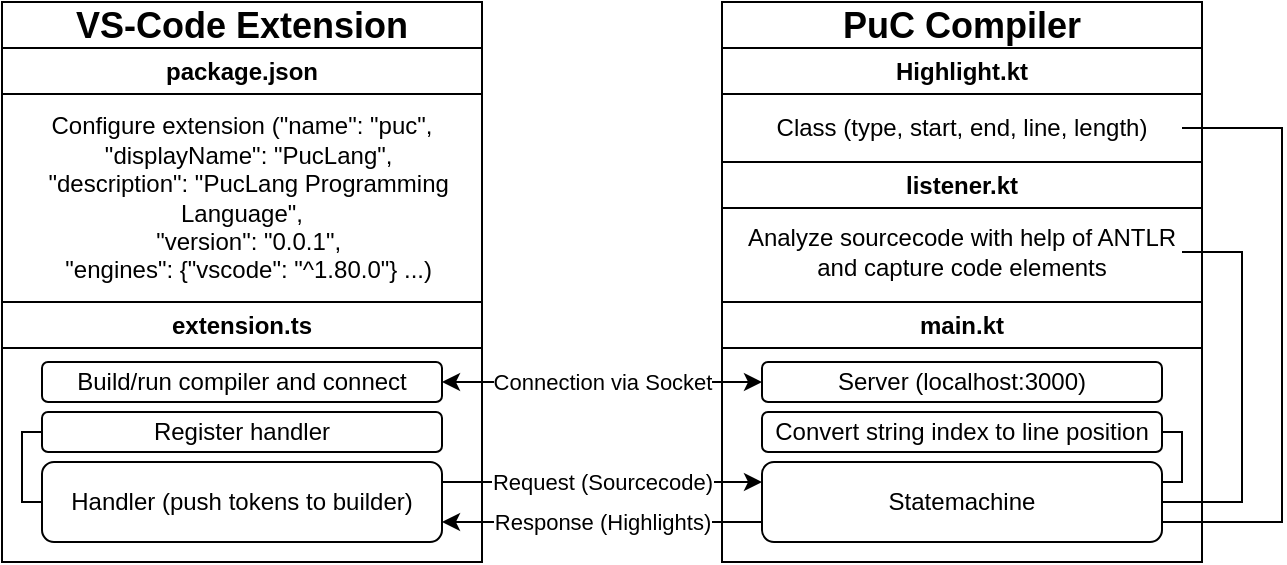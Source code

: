 <mxfile version="21.6.1" type="device">
  <diagram name="Seite-1" id="TG1YhUxTqGzAMKzzDfoQ">
    <mxGraphModel dx="823" dy="494" grid="1" gridSize="10" guides="1" tooltips="1" connect="1" arrows="1" fold="1" page="1" pageScale="1" pageWidth="827" pageHeight="1169" math="0" shadow="0">
      <root>
        <mxCell id="0" />
        <mxCell id="1" parent="0" />
        <mxCell id="qrsHivyOD9jfsJHmiuFn-7" value="Request (Sourcecode)" style="endArrow=classic;html=1;rounded=0;exitX=1;exitY=0.25;exitDx=0;exitDy=0;entryX=0;entryY=0.25;entryDx=0;entryDy=0;" parent="1" source="qrsHivyOD9jfsJHmiuFn-24" target="qrsHivyOD9jfsJHmiuFn-25" edge="1">
          <mxGeometry width="50" height="50" relative="1" as="geometry">
            <mxPoint x="370" y="510" as="sourcePoint" />
            <mxPoint x="570" y="510" as="targetPoint" />
          </mxGeometry>
        </mxCell>
        <mxCell id="qrsHivyOD9jfsJHmiuFn-10" value="Response (Highlights)" style="endArrow=classic;html=1;rounded=0;entryX=1;entryY=0.75;entryDx=0;entryDy=0;exitX=0;exitY=0.75;exitDx=0;exitDy=0;" parent="1" source="qrsHivyOD9jfsJHmiuFn-25" target="qrsHivyOD9jfsJHmiuFn-24" edge="1">
          <mxGeometry width="50" height="50" relative="1" as="geometry">
            <mxPoint x="580" y="510" as="sourcePoint" />
            <mxPoint x="380" y="500" as="targetPoint" />
          </mxGeometry>
        </mxCell>
        <mxCell id="qrsHivyOD9jfsJHmiuFn-12" value="&lt;font style=&quot;font-size: 18px;&quot;&gt;VS-Code Extension&lt;/font&gt;" style="swimlane;whiteSpace=wrap;html=1;" parent="1" vertex="1">
          <mxGeometry x="160" y="280" width="240" height="280" as="geometry" />
        </mxCell>
        <mxCell id="qrsHivyOD9jfsJHmiuFn-14" value="extension.ts" style="swimlane;whiteSpace=wrap;html=1;" parent="qrsHivyOD9jfsJHmiuFn-12" vertex="1">
          <mxGeometry y="150" width="240" height="130" as="geometry" />
        </mxCell>
        <mxCell id="qrsHivyOD9jfsJHmiuFn-2" value="Build/run compiler and connect" style="rounded=1;whiteSpace=wrap;html=1;" parent="qrsHivyOD9jfsJHmiuFn-14" vertex="1">
          <mxGeometry x="20" y="30" width="200" height="20" as="geometry" />
        </mxCell>
        <mxCell id="qrsHivyOD9jfsJHmiuFn-24" value="Handler (push tokens to builder)" style="rounded=1;whiteSpace=wrap;html=1;" parent="qrsHivyOD9jfsJHmiuFn-14" vertex="1">
          <mxGeometry x="20" y="80" width="200" height="40" as="geometry" />
        </mxCell>
        <mxCell id="DEdIGv1iFp8kHGnSPot3-1" value="Register handler" style="rounded=1;whiteSpace=wrap;html=1;" vertex="1" parent="qrsHivyOD9jfsJHmiuFn-14">
          <mxGeometry x="20" y="55" width="200" height="20" as="geometry" />
        </mxCell>
        <mxCell id="DEdIGv1iFp8kHGnSPot3-14" value="" style="endArrow=none;html=1;rounded=0;entryX=0;entryY=0.5;entryDx=0;entryDy=0;exitX=0;exitY=0.5;exitDx=0;exitDy=0;" edge="1" parent="qrsHivyOD9jfsJHmiuFn-14" source="qrsHivyOD9jfsJHmiuFn-24" target="DEdIGv1iFp8kHGnSPot3-1">
          <mxGeometry width="50" height="50" relative="1" as="geometry">
            <mxPoint x="-10" y="220" as="sourcePoint" />
            <mxPoint x="40" y="170" as="targetPoint" />
            <Array as="points">
              <mxPoint x="10" y="100" />
              <mxPoint x="10" y="65" />
            </Array>
          </mxGeometry>
        </mxCell>
        <mxCell id="qrsHivyOD9jfsJHmiuFn-15" value="package.json" style="swimlane;whiteSpace=wrap;html=1;" parent="qrsHivyOD9jfsJHmiuFn-12" vertex="1">
          <mxGeometry y="23" width="240" height="127" as="geometry" />
        </mxCell>
        <mxCell id="qrsHivyOD9jfsJHmiuFn-32" value="Configure extension (&quot;name&quot;: &quot;puc&quot;,&lt;div&gt;&amp;nbsp; &quot;displayName&quot;: &quot;PucLang&quot;,&lt;/div&gt;&lt;div&gt;&amp;nbsp; &quot;description&quot;: &quot;PucLang Programming Language&quot;,&lt;/div&gt;&lt;div&gt;&amp;nbsp; &quot;version&quot;: &quot;0.0.1&quot;,&lt;/div&gt;&lt;div&gt;&amp;nbsp; &quot;engines&quot;: {&lt;span style=&quot;background-color: initial;&quot;&gt;&quot;vscode&quot;: &quot;^1.80.0&quot;&lt;/span&gt;&lt;span style=&quot;background-color: initial;&quot;&gt;} ...)&lt;/span&gt;&lt;/div&gt;" style="text;html=1;strokeColor=none;fillColor=none;align=center;verticalAlign=middle;whiteSpace=wrap;rounded=0;" parent="qrsHivyOD9jfsJHmiuFn-15" vertex="1">
          <mxGeometry x="10" y="30" width="220" height="90" as="geometry" />
        </mxCell>
        <mxCell id="qrsHivyOD9jfsJHmiuFn-13" value="&lt;font style=&quot;font-size: 18px;&quot;&gt;PuC Compiler&lt;/font&gt;" style="swimlane;whiteSpace=wrap;html=1;" parent="1" vertex="1">
          <mxGeometry x="520" y="280" width="240" height="280" as="geometry" />
        </mxCell>
        <mxCell id="qrsHivyOD9jfsJHmiuFn-16" value="listener.kt" style="swimlane;whiteSpace=wrap;html=1;" parent="qrsHivyOD9jfsJHmiuFn-13" vertex="1">
          <mxGeometry y="80" width="240" height="73" as="geometry" />
        </mxCell>
        <mxCell id="qrsHivyOD9jfsJHmiuFn-29" value="Analyze sourcecode with help of ANTLR and capture code elements" style="text;html=1;strokeColor=none;fillColor=none;align=center;verticalAlign=middle;whiteSpace=wrap;rounded=0;" parent="qrsHivyOD9jfsJHmiuFn-16" vertex="1">
          <mxGeometry x="10" y="30" width="220" height="30" as="geometry" />
        </mxCell>
        <mxCell id="qrsHivyOD9jfsJHmiuFn-22" value="main.kt" style="swimlane;whiteSpace=wrap;html=1;" parent="qrsHivyOD9jfsJHmiuFn-13" vertex="1">
          <mxGeometry y="150" width="240" height="130" as="geometry" />
        </mxCell>
        <mxCell id="qrsHivyOD9jfsJHmiuFn-1" value="&lt;div&gt;Server (localhost:3000)&lt;/div&gt;" style="rounded=1;whiteSpace=wrap;html=1;" parent="qrsHivyOD9jfsJHmiuFn-22" vertex="1">
          <mxGeometry x="20" y="30" width="200" height="20" as="geometry" />
        </mxCell>
        <mxCell id="qrsHivyOD9jfsJHmiuFn-25" value="Statemachine" style="rounded=1;whiteSpace=wrap;html=1;" parent="qrsHivyOD9jfsJHmiuFn-22" vertex="1">
          <mxGeometry x="20" y="80" width="200" height="40" as="geometry" />
        </mxCell>
        <mxCell id="DEdIGv1iFp8kHGnSPot3-10" value="Convert string index to line position" style="rounded=1;whiteSpace=wrap;html=1;" vertex="1" parent="qrsHivyOD9jfsJHmiuFn-22">
          <mxGeometry x="20" y="55" width="200" height="20" as="geometry" />
        </mxCell>
        <mxCell id="DEdIGv1iFp8kHGnSPot3-13" value="" style="endArrow=none;html=1;rounded=0;entryX=1;entryY=0.5;entryDx=0;entryDy=0;exitX=1;exitY=0.25;exitDx=0;exitDy=0;" edge="1" parent="qrsHivyOD9jfsJHmiuFn-22" source="qrsHivyOD9jfsJHmiuFn-25" target="DEdIGv1iFp8kHGnSPot3-10">
          <mxGeometry width="50" height="50" relative="1" as="geometry">
            <mxPoint x="160" y="230" as="sourcePoint" />
            <mxPoint x="210" y="180" as="targetPoint" />
            <Array as="points">
              <mxPoint x="230" y="90" />
              <mxPoint x="230" y="65" />
            </Array>
          </mxGeometry>
        </mxCell>
        <mxCell id="DEdIGv1iFp8kHGnSPot3-7" value="Highlight.kt" style="swimlane;whiteSpace=wrap;html=1;" vertex="1" parent="qrsHivyOD9jfsJHmiuFn-13">
          <mxGeometry y="23" width="240" height="57" as="geometry" />
        </mxCell>
        <mxCell id="DEdIGv1iFp8kHGnSPot3-9" value="Class (type, start, end, line, length)" style="text;html=1;strokeColor=none;fillColor=none;align=center;verticalAlign=middle;whiteSpace=wrap;rounded=0;" vertex="1" parent="DEdIGv1iFp8kHGnSPot3-7">
          <mxGeometry x="10" y="30" width="220" height="20" as="geometry" />
        </mxCell>
        <mxCell id="DEdIGv1iFp8kHGnSPot3-11" value="" style="endArrow=none;html=1;rounded=0;entryX=1;entryY=0.5;entryDx=0;entryDy=0;exitX=1;exitY=0.75;exitDx=0;exitDy=0;" edge="1" parent="qrsHivyOD9jfsJHmiuFn-13" source="qrsHivyOD9jfsJHmiuFn-25" target="DEdIGv1iFp8kHGnSPot3-9">
          <mxGeometry width="50" height="50" relative="1" as="geometry">
            <mxPoint x="230" y="360" as="sourcePoint" />
            <mxPoint x="280" y="310" as="targetPoint" />
            <Array as="points">
              <mxPoint x="280" y="260" />
              <mxPoint x="280" y="63" />
            </Array>
          </mxGeometry>
        </mxCell>
        <mxCell id="DEdIGv1iFp8kHGnSPot3-12" value="" style="endArrow=none;html=1;rounded=0;entryX=1;entryY=0.5;entryDx=0;entryDy=0;exitX=1;exitY=0.5;exitDx=0;exitDy=0;" edge="1" parent="qrsHivyOD9jfsJHmiuFn-13" source="qrsHivyOD9jfsJHmiuFn-25" target="qrsHivyOD9jfsJHmiuFn-29">
          <mxGeometry width="50" height="50" relative="1" as="geometry">
            <mxPoint x="140" y="390" as="sourcePoint" />
            <mxPoint x="190" y="340" as="targetPoint" />
            <Array as="points">
              <mxPoint x="260" y="250" />
              <mxPoint x="260" y="125" />
            </Array>
          </mxGeometry>
        </mxCell>
        <mxCell id="qrsHivyOD9jfsJHmiuFn-23" value="Connection via Socket" style="endArrow=classic;startArrow=classic;html=1;rounded=0;entryX=0;entryY=0.5;entryDx=0;entryDy=0;exitX=1;exitY=0.5;exitDx=0;exitDy=0;" parent="1" source="qrsHivyOD9jfsJHmiuFn-2" target="qrsHivyOD9jfsJHmiuFn-1" edge="1">
          <mxGeometry width="50" height="50" relative="1" as="geometry">
            <mxPoint x="290" y="740" as="sourcePoint" />
            <mxPoint x="340" y="690" as="targetPoint" />
          </mxGeometry>
        </mxCell>
      </root>
    </mxGraphModel>
  </diagram>
</mxfile>
